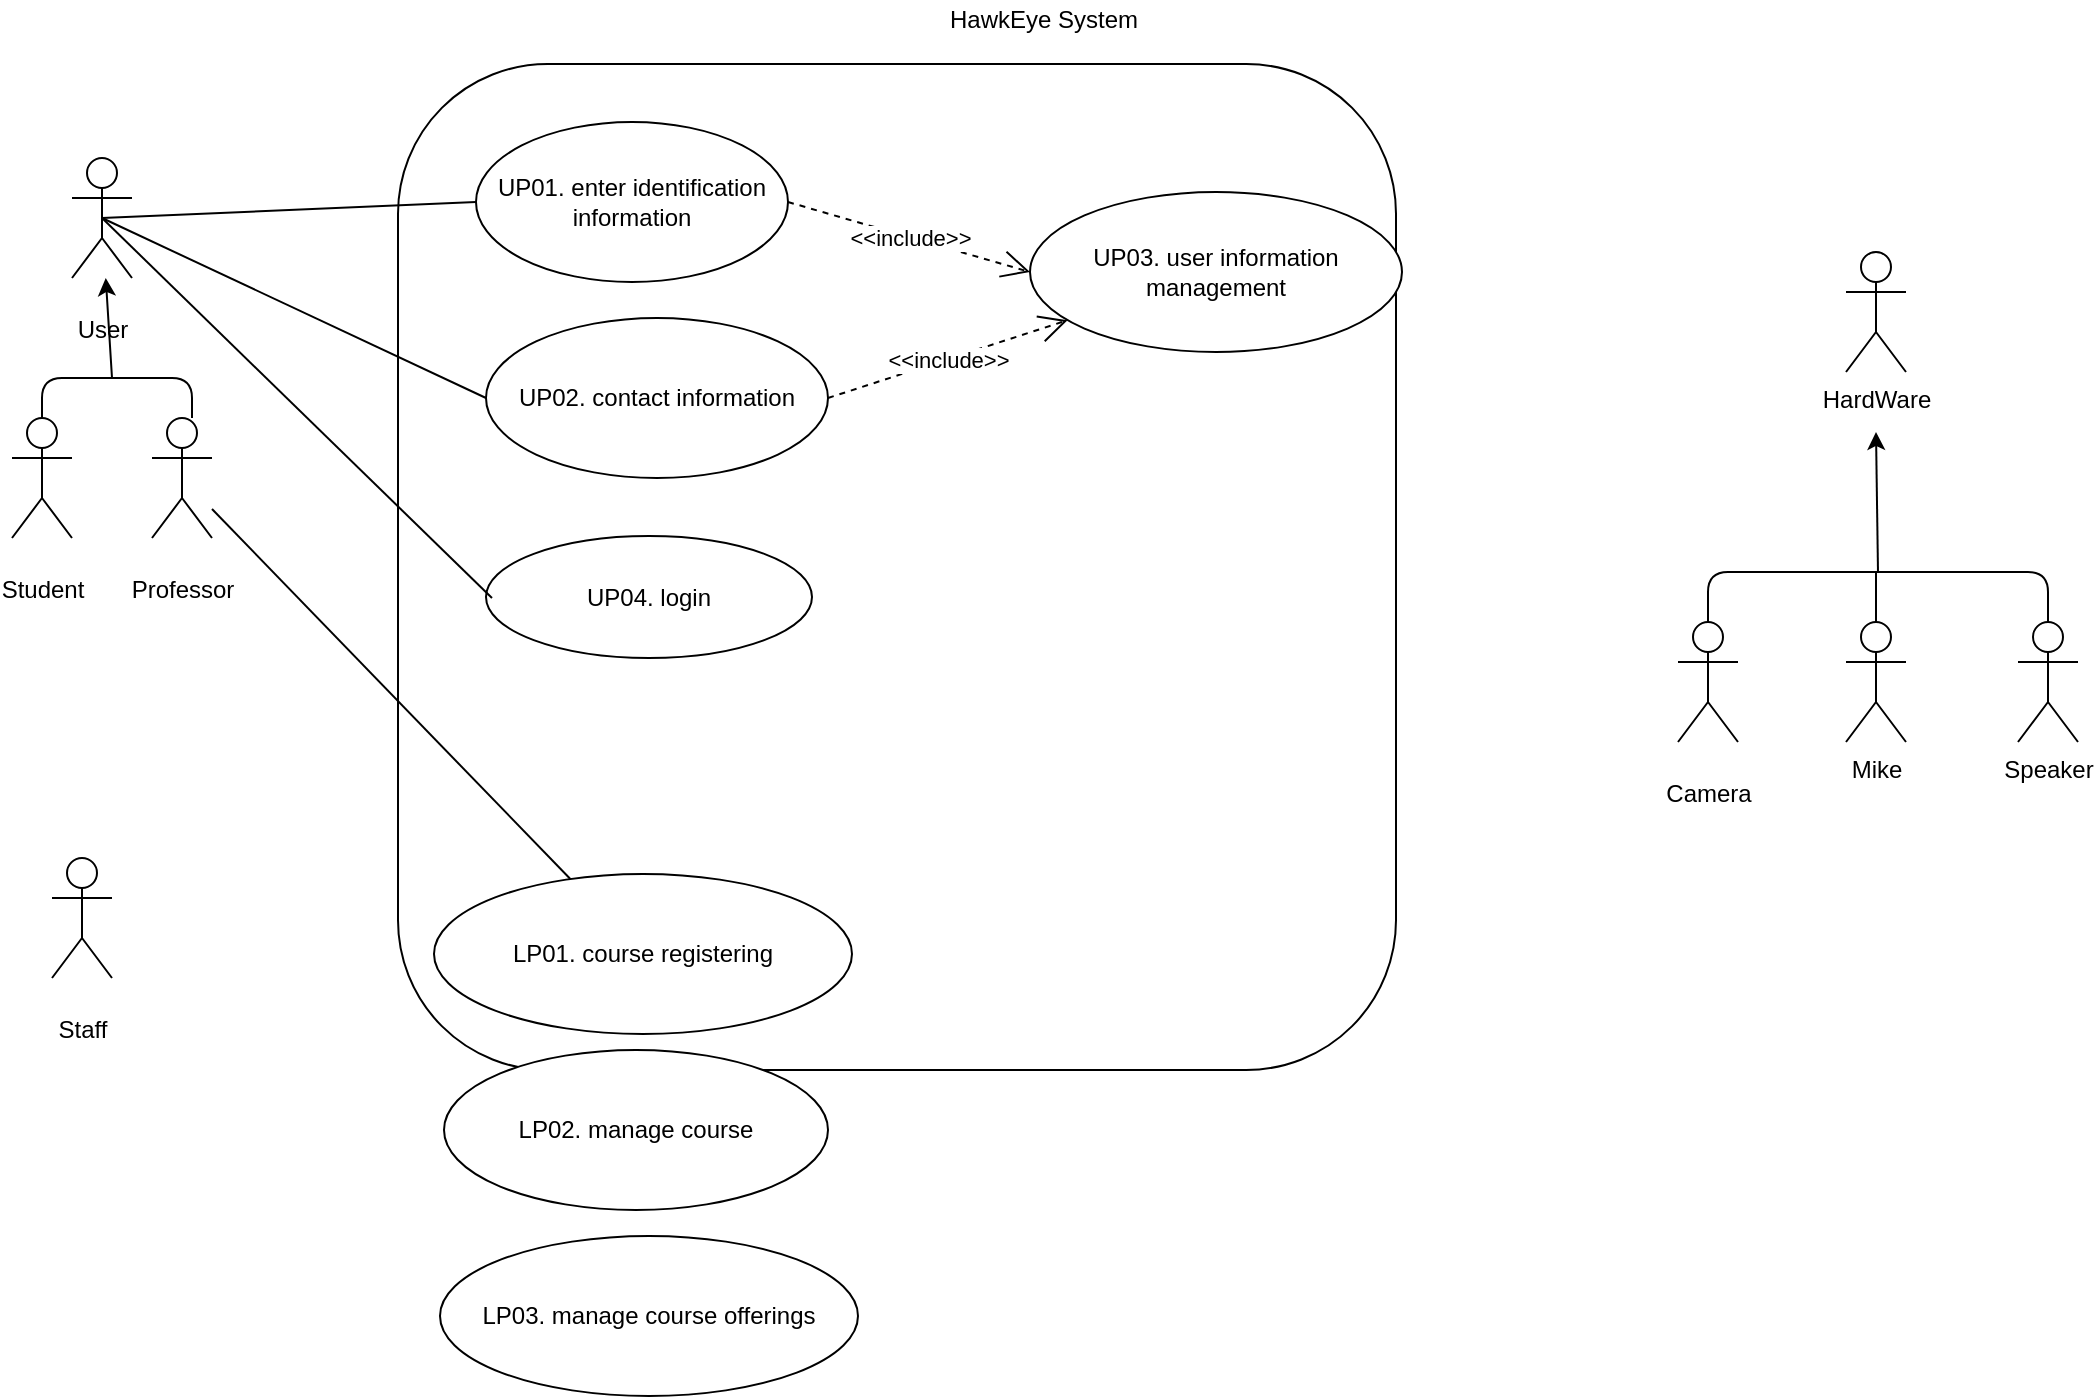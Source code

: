 <mxfile type="github" version="13.7.3">
  <diagram id="2uesMoYBQppb85EzikAu" name="Page-1">
    <mxGraphModel grid="0" dx="1422" dy="787" gridSize="10" guides="1" tooltips="1" connect="1" arrows="1" fold="1" page="0" pageScale="1" pageWidth="827" pageHeight="1169" math="0" shadow="0" background="none">
      <root>
        <mxCell id="0" />
        <mxCell id="1" parent="0" />
        <mxCell value="&lt;p&gt;Staff&lt;/p&gt;" id="01HrcIv9IHzVNZrcpmlx-1" parent="1" style="shape=umlActor;verticalLabelPosition=bottom;verticalAlign=top;html=1;outlineConnect=0;" vertex="1">
          <mxGeometry as="geometry" height="60" width="30" x="70" y="520" />
        </mxCell>
        <mxCell value="" id="01HrcIv9IHzVNZrcpmlx-2" parent="1" style="rounded=1;whiteSpace=wrap;html=1;" vertex="1">
          <mxGeometry as="geometry" height="503" width="499" x="243" y="123" />
        </mxCell>
        <mxCell value="" id="01HrcIv9IHzVNZrcpmlx-38" parent="1" style="group" vertex="1" connectable="0">
          <mxGeometry as="geometry" height="245" width="200" x="883" y="217" />
        </mxCell>
        <mxCell value="Speaker" id="01HrcIv9IHzVNZrcpmlx-7" parent="01HrcIv9IHzVNZrcpmlx-38" style="shape=umlActor;verticalLabelPosition=bottom;verticalAlign=top;html=1;outlineConnect=0;" vertex="1">
          <mxGeometry as="geometry" height="60" width="30" x="170" y="185" />
        </mxCell>
        <mxCell value="Mike" id="01HrcIv9IHzVNZrcpmlx-8" parent="01HrcIv9IHzVNZrcpmlx-38" style="shape=umlActor;verticalLabelPosition=bottom;verticalAlign=top;html=1;outlineConnect=0;" vertex="1">
          <mxGeometry as="geometry" height="60" width="30" x="84" y="185" />
        </mxCell>
        <mxCell value="&lt;p&gt;Camera&lt;/p&gt;" id="01HrcIv9IHzVNZrcpmlx-9" parent="01HrcIv9IHzVNZrcpmlx-38" style="shape=umlActor;verticalLabelPosition=bottom;verticalAlign=top;html=1;outlineConnect=0;" vertex="1">
          <mxGeometry as="geometry" height="60" width="30" y="185" />
        </mxCell>
        <mxCell value="HardWare" id="01HrcIv9IHzVNZrcpmlx-13" parent="01HrcIv9IHzVNZrcpmlx-38" style="shape=umlActor;verticalLabelPosition=bottom;verticalAlign=top;html=1;outlineConnect=0;" vertex="1">
          <mxGeometry as="geometry" height="60" width="30" x="84" />
        </mxCell>
        <mxCell value="" id="01HrcIv9IHzVNZrcpmlx-31" parent="01HrcIv9IHzVNZrcpmlx-38" style="endArrow=none;html=1;exitX=0.5;exitY=0;exitDx=0;exitDy=0;exitPerimeter=0;" source="01HrcIv9IHzVNZrcpmlx-8" edge="1">
          <mxGeometry as="geometry" height="50" width="50" relative="1">
            <mxPoint as="sourcePoint" x="60" y="-40" />
            <mxPoint as="targetPoint" x="99" y="160" />
          </mxGeometry>
        </mxCell>
        <mxCell value="" id="01HrcIv9IHzVNZrcpmlx-33" parent="01HrcIv9IHzVNZrcpmlx-38" style="endArrow=none;html=1;exitX=0.5;exitY=0;exitDx=0;exitDy=0;exitPerimeter=0;entryX=0.5;entryY=0;entryDx=0;entryDy=0;entryPerimeter=0;" target="01HrcIv9IHzVNZrcpmlx-7" source="01HrcIv9IHzVNZrcpmlx-9" edge="1">
          <mxGeometry as="geometry" height="50" width="50" relative="1">
            <mxPoint as="sourcePoint" x="60" y="-40" />
            <mxPoint as="targetPoint" x="110" y="-90" />
            <Array as="points">
              <mxPoint x="15" y="160" />
              <mxPoint x="185" y="160" />
            </Array>
          </mxGeometry>
        </mxCell>
        <mxCell value="" id="01HrcIv9IHzVNZrcpmlx-37" parent="01HrcIv9IHzVNZrcpmlx-38" style="endArrow=classic;html=1;" edge="1">
          <mxGeometry as="geometry" height="50" width="50" relative="1">
            <mxPoint as="sourcePoint" x="100" y="160" />
            <mxPoint as="targetPoint" x="99" y="90" />
          </mxGeometry>
        </mxCell>
        <mxCell value="" id="01HrcIv9IHzVNZrcpmlx-50" parent="1" style="group" vertex="1" connectable="0">
          <mxGeometry as="geometry" height="190" width="100" x="50" y="170" />
        </mxCell>
        <mxCell value="&lt;p&gt;Student&lt;/p&gt;" id="01HrcIv9IHzVNZrcpmlx-3" parent="01HrcIv9IHzVNZrcpmlx-50" style="shape=umlActor;verticalLabelPosition=bottom;verticalAlign=top;html=1;outlineConnect=0;" vertex="1">
          <mxGeometry as="geometry" height="60" width="30" y="130" />
        </mxCell>
        <mxCell value="&lt;p&gt;Professor&lt;/p&gt;&lt;p&gt;&lt;br&gt;&lt;/p&gt;" id="01HrcIv9IHzVNZrcpmlx-4" parent="01HrcIv9IHzVNZrcpmlx-50" style="shape=umlActor;verticalLabelPosition=bottom;verticalAlign=top;html=1;outlineConnect=0;" vertex="1">
          <mxGeometry as="geometry" height="60" width="30" x="70" y="130" />
        </mxCell>
        <mxCell value="&lt;p&gt;User&lt;br&gt;&lt;/p&gt;" id="01HrcIv9IHzVNZrcpmlx-43" parent="01HrcIv9IHzVNZrcpmlx-50" style="shape=umlActor;verticalLabelPosition=bottom;verticalAlign=top;html=1;outlineConnect=0;" vertex="1">
          <mxGeometry as="geometry" height="60" width="30" x="30" />
        </mxCell>
        <mxCell value="" id="01HrcIv9IHzVNZrcpmlx-44" parent="01HrcIv9IHzVNZrcpmlx-50" style="endArrow=none;html=1;exitX=0.5;exitY=0;exitDx=0;exitDy=0;exitPerimeter=0;" source="01HrcIv9IHzVNZrcpmlx-3" edge="1">
          <mxGeometry as="geometry" height="50" width="50" relative="1">
            <mxPoint as="sourcePoint" x="340" y="190" />
            <mxPoint as="targetPoint" x="90" y="130" />
            <Array as="points">
              <mxPoint x="15" y="110" />
              <mxPoint x="90" y="110" />
            </Array>
          </mxGeometry>
        </mxCell>
        <mxCell value="" id="01HrcIv9IHzVNZrcpmlx-45" parent="01HrcIv9IHzVNZrcpmlx-50" style="endArrow=classic;html=1;" target="01HrcIv9IHzVNZrcpmlx-43" edge="1">
          <mxGeometry as="geometry" height="50" width="50" relative="1">
            <mxPoint as="sourcePoint" x="50" y="110" />
            <mxPoint as="targetPoint" x="60" y="70" />
          </mxGeometry>
        </mxCell>
        <mxCell value="HawkEye System" id="01HrcIv9IHzVNZrcpmlx-51" parent="1" style="text;html=1;strokeColor=none;fillColor=none;align=center;verticalAlign=middle;whiteSpace=wrap;rounded=0;" vertex="1">
          <mxGeometry as="geometry" height="20" width="146" x="493" y="91" />
        </mxCell>
        <mxCell value="UP01. enter identification information" id="01HrcIv9IHzVNZrcpmlx-52" parent="1" style="ellipse;whiteSpace=wrap;html=1;" vertex="1">
          <mxGeometry as="geometry" height="80" width="156" x="282" y="152" />
        </mxCell>
        <mxCell value="" id="01HrcIv9IHzVNZrcpmlx-53" parent="1" style="endArrow=none;html=1;entryX=0;entryY=0.5;entryDx=0;entryDy=0;exitX=0.5;exitY=0.5;exitDx=0;exitDy=0;exitPerimeter=0;" target="01HrcIv9IHzVNZrcpmlx-52" source="01HrcIv9IHzVNZrcpmlx-43" edge="1">
          <mxGeometry as="geometry" height="50" width="50" relative="1">
            <mxPoint as="sourcePoint" x="101" y="200" />
            <mxPoint as="targetPoint" x="481" y="363" />
          </mxGeometry>
        </mxCell>
        <mxCell value="UP02. contact information" id="01HrcIv9IHzVNZrcpmlx-54" parent="1" style="ellipse;whiteSpace=wrap;html=1;" vertex="1">
          <mxGeometry as="geometry" height="80" width="171" x="287" y="250" />
        </mxCell>
        <mxCell value="UP04. login" id="01HrcIv9IHzVNZrcpmlx-55" parent="1" style="ellipse;whiteSpace=wrap;html=1;" vertex="1">
          <mxGeometry as="geometry" height="61" width="163" x="287" y="359" />
        </mxCell>
        <mxCell value="UP03. user information management" id="01HrcIv9IHzVNZrcpmlx-56" parent="1" style="ellipse;whiteSpace=wrap;html=1;" vertex="1">
          <mxGeometry as="geometry" height="80" width="186" x="559" y="187" />
        </mxCell>
        <mxCell value="&amp;lt;&amp;lt;include&amp;gt;&amp;gt;" id="01HrcIv9IHzVNZrcpmlx-58" parent="1" style="endArrow=open;endSize=12;dashed=1;html=1;entryX=0;entryY=0.5;entryDx=0;entryDy=0;exitX=1;exitY=0.5;exitDx=0;exitDy=0;" target="01HrcIv9IHzVNZrcpmlx-56" source="01HrcIv9IHzVNZrcpmlx-52" edge="1">
          <mxGeometry as="geometry" width="160" relative="1">
            <mxPoint as="sourcePoint" x="443" y="215" />
            <mxPoint as="targetPoint" x="490" y="328" />
          </mxGeometry>
        </mxCell>
        <mxCell value="&amp;lt;&amp;lt;include&amp;gt;&amp;gt;" id="01HrcIv9IHzVNZrcpmlx-60" parent="1" style="endArrow=open;endSize=12;dashed=1;html=1;exitX=1;exitY=0.5;exitDx=0;exitDy=0;" target="01HrcIv9IHzVNZrcpmlx-56" source="01HrcIv9IHzVNZrcpmlx-54" edge="1">
          <mxGeometry as="geometry" width="160" relative="1">
            <mxPoint as="sourcePoint" x="463" y="235" />
            <mxPoint as="targetPoint" x="536" y="307" />
          </mxGeometry>
        </mxCell>
        <mxCell value="" id="01HrcIv9IHzVNZrcpmlx-61" parent="1" style="endArrow=none;html=1;entryX=0;entryY=0.5;entryDx=0;entryDy=0;exitX=0.5;exitY=0.5;exitDx=0;exitDy=0;exitPerimeter=0;" target="01HrcIv9IHzVNZrcpmlx-54" source="01HrcIv9IHzVNZrcpmlx-43" edge="1">
          <mxGeometry as="geometry" height="50" width="50" relative="1">
            <mxPoint as="sourcePoint" x="142" y="221" />
            <mxPoint as="targetPoint" x="292" y="202" />
          </mxGeometry>
        </mxCell>
        <mxCell value="" id="01HrcIv9IHzVNZrcpmlx-62" parent="1" style="endArrow=none;html=1;" edge="1">
          <mxGeometry as="geometry" height="50" width="50" relative="1">
            <mxPoint as="sourcePoint" x="95" y="200" />
            <mxPoint as="targetPoint" x="290" y="390" />
          </mxGeometry>
        </mxCell>
        <mxCell value="LP01. course registering" id="01HrcIv9IHzVNZrcpmlx-63" parent="1" style="ellipse;whiteSpace=wrap;html=1;" vertex="1">
          <mxGeometry as="geometry" height="80" width="209" x="261" y="528" />
        </mxCell>
        <mxCell value="" id="01HrcIv9IHzVNZrcpmlx-64" parent="1" style="endArrow=none;html=1;" target="01HrcIv9IHzVNZrcpmlx-63" source="01HrcIv9IHzVNZrcpmlx-4" edge="1">
          <mxGeometry as="geometry" height="50" width="50" relative="1">
            <mxPoint as="sourcePoint" x="431" y="413" />
            <mxPoint as="targetPoint" x="481" y="363" />
          </mxGeometry>
        </mxCell>
        <mxCell value="LP02. manage course" id="01HrcIv9IHzVNZrcpmlx-65" parent="1" style="ellipse;whiteSpace=wrap;html=1;" vertex="1">
          <mxGeometry as="geometry" height="80" width="192" x="266" y="616" />
        </mxCell>
        <mxCell value="LP03. manage course offerings" id="01HrcIv9IHzVNZrcpmlx-66" parent="1" style="ellipse;whiteSpace=wrap;html=1;" vertex="1">
          <mxGeometry as="geometry" height="80" width="209" x="264" y="709" />
        </mxCell>
      </root>
    </mxGraphModel>
  </diagram>
</mxfile>

